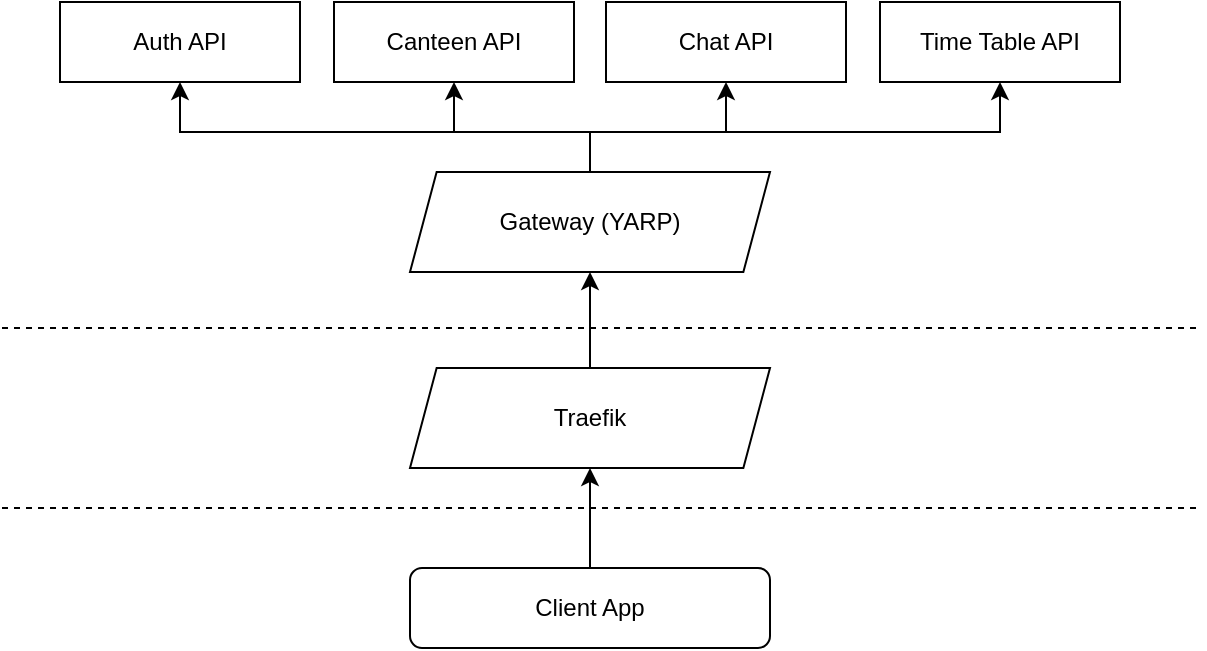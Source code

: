 <mxfile version="13.1.3">
    <diagram id="6hGFLwfOUW9BJ-s0fimq" name="Page-1">
        <mxGraphModel dx="1060" dy="792" grid="1" gridSize="10" guides="1" tooltips="1" connect="1" arrows="1" fold="1" page="1" pageScale="1" pageWidth="827" pageHeight="1169" math="0" shadow="0">
            <root>
                <mxCell id="0"/>
                <mxCell id="1" parent="0"/>
                <mxCell id="6" value="" style="group" vertex="1" connectable="0" parent="1">
                    <mxGeometry x="149" y="517" width="530" height="40" as="geometry"/>
                </mxCell>
                <mxCell id="2" value="Chat API" style="rounded=0;whiteSpace=wrap;html=1;" vertex="1" parent="6">
                    <mxGeometry x="273" width="120" height="40" as="geometry"/>
                </mxCell>
                <mxCell id="3" value="Time Table API" style="rounded=0;whiteSpace=wrap;html=1;" vertex="1" parent="6">
                    <mxGeometry x="410" width="120" height="40" as="geometry"/>
                </mxCell>
                <mxCell id="4" value="Canteen API" style="rounded=0;whiteSpace=wrap;html=1;" vertex="1" parent="6">
                    <mxGeometry x="137" width="120" height="40" as="geometry"/>
                </mxCell>
                <mxCell id="5" value="Auth API" style="rounded=0;whiteSpace=wrap;html=1;" vertex="1" parent="6">
                    <mxGeometry width="120" height="40" as="geometry"/>
                </mxCell>
                <mxCell id="8" style="edgeStyle=orthogonalEdgeStyle;rounded=0;orthogonalLoop=1;jettySize=auto;html=1;" edge="1" parent="1" source="7" target="3">
                    <mxGeometry relative="1" as="geometry">
                        <Array as="points">
                            <mxPoint x="414" y="582"/>
                            <mxPoint x="619" y="582"/>
                        </Array>
                    </mxGeometry>
                </mxCell>
                <mxCell id="9" style="edgeStyle=orthogonalEdgeStyle;rounded=0;orthogonalLoop=1;jettySize=auto;html=1;entryX=0.5;entryY=1;entryDx=0;entryDy=0;" edge="1" parent="1" source="7" target="2">
                    <mxGeometry relative="1" as="geometry">
                        <Array as="points">
                            <mxPoint x="414" y="582"/>
                            <mxPoint x="482" y="582"/>
                        </Array>
                    </mxGeometry>
                </mxCell>
                <mxCell id="10" style="edgeStyle=orthogonalEdgeStyle;rounded=0;orthogonalLoop=1;jettySize=auto;html=1;" edge="1" parent="1" source="7" target="4">
                    <mxGeometry relative="1" as="geometry">
                        <Array as="points">
                            <mxPoint x="414" y="582"/>
                            <mxPoint x="346" y="582"/>
                        </Array>
                    </mxGeometry>
                </mxCell>
                <mxCell id="11" style="edgeStyle=orthogonalEdgeStyle;rounded=0;orthogonalLoop=1;jettySize=auto;html=1;" edge="1" parent="1" source="7" target="5">
                    <mxGeometry relative="1" as="geometry">
                        <Array as="points">
                            <mxPoint x="414" y="582"/>
                            <mxPoint x="209" y="582"/>
                        </Array>
                    </mxGeometry>
                </mxCell>
                <mxCell id="7" value="Gateway (YARP)" style="shape=parallelogram;perimeter=parallelogramPerimeter;whiteSpace=wrap;html=1;size=0.074;" vertex="1" parent="1">
                    <mxGeometry x="324" y="602" width="180" height="50" as="geometry"/>
                </mxCell>
                <mxCell id="14" style="edgeStyle=orthogonalEdgeStyle;rounded=0;orthogonalLoop=1;jettySize=auto;html=1;entryX=0.5;entryY=1;entryDx=0;entryDy=0;" edge="1" parent="1" source="13" target="7">
                    <mxGeometry relative="1" as="geometry"/>
                </mxCell>
                <mxCell id="13" value="Traefik" style="shape=parallelogram;perimeter=parallelogramPerimeter;whiteSpace=wrap;html=1;size=0.074;" vertex="1" parent="1">
                    <mxGeometry x="324" y="700" width="180" height="50" as="geometry"/>
                </mxCell>
                <mxCell id="15" value="" style="endArrow=none;dashed=1;html=1;" edge="1" parent="1">
                    <mxGeometry width="50" height="50" relative="1" as="geometry">
                        <mxPoint x="120" y="680" as="sourcePoint"/>
                        <mxPoint x="720" y="680" as="targetPoint"/>
                    </mxGeometry>
                </mxCell>
                <mxCell id="16" value="" style="endArrow=none;dashed=1;html=1;" edge="1" parent="1">
                    <mxGeometry width="50" height="50" relative="1" as="geometry">
                        <mxPoint x="120" y="770" as="sourcePoint"/>
                        <mxPoint x="720" y="770" as="targetPoint"/>
                    </mxGeometry>
                </mxCell>
                <mxCell id="18" style="edgeStyle=orthogonalEdgeStyle;rounded=0;orthogonalLoop=1;jettySize=auto;html=1;entryX=0.5;entryY=1;entryDx=0;entryDy=0;" edge="1" parent="1" source="17" target="13">
                    <mxGeometry relative="1" as="geometry"/>
                </mxCell>
                <mxCell id="17" value="Client App" style="rounded=1;whiteSpace=wrap;html=1;" vertex="1" parent="1">
                    <mxGeometry x="324" y="800" width="180" height="40" as="geometry"/>
                </mxCell>
            </root>
        </mxGraphModel>
    </diagram>
</mxfile>